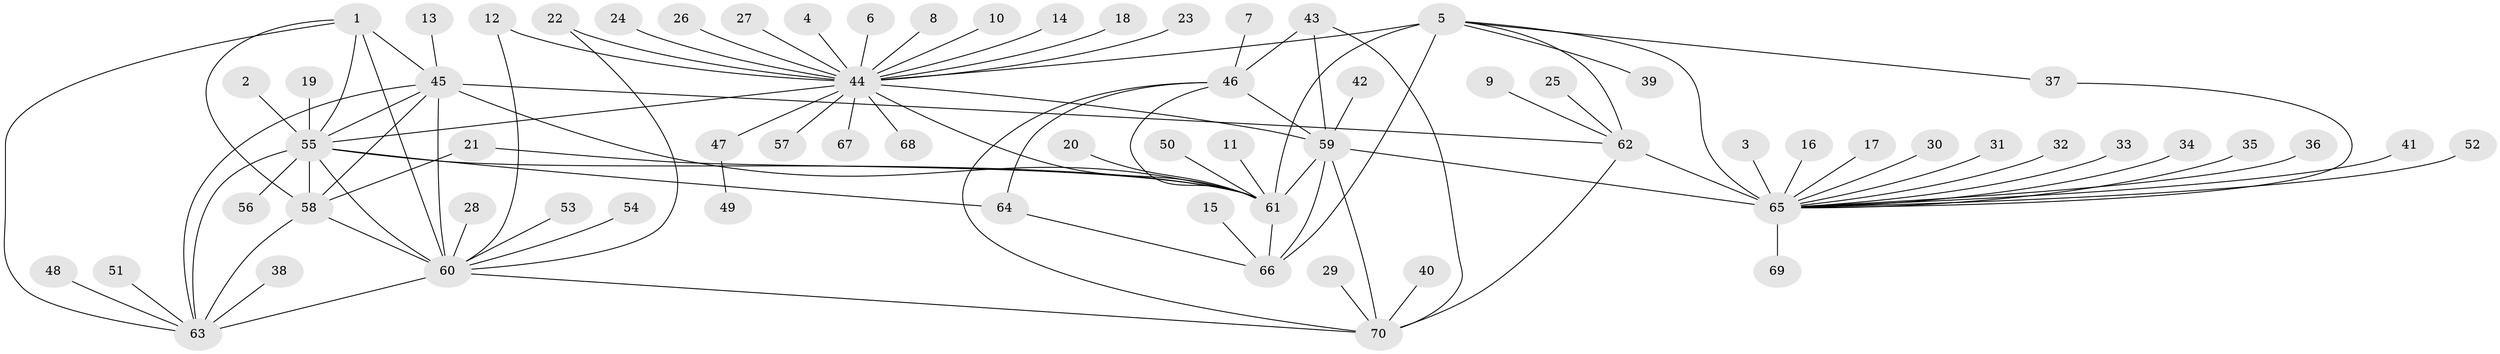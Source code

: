 // original degree distribution, {12: 0.02142857142857143, 11: 0.05, 6: 0.03571428571428571, 9: 0.02857142857142857, 15: 0.007142857142857143, 7: 0.05, 8: 0.02142857142857143, 13: 0.014285714285714285, 10: 0.014285714285714285, 14: 0.007142857142857143, 1: 0.5857142857142857, 2: 0.11428571428571428, 3: 0.05}
// Generated by graph-tools (version 1.1) at 2025/50/03/09/25 03:50:36]
// undirected, 70 vertices, 100 edges
graph export_dot {
graph [start="1"]
  node [color=gray90,style=filled];
  1;
  2;
  3;
  4;
  5;
  6;
  7;
  8;
  9;
  10;
  11;
  12;
  13;
  14;
  15;
  16;
  17;
  18;
  19;
  20;
  21;
  22;
  23;
  24;
  25;
  26;
  27;
  28;
  29;
  30;
  31;
  32;
  33;
  34;
  35;
  36;
  37;
  38;
  39;
  40;
  41;
  42;
  43;
  44;
  45;
  46;
  47;
  48;
  49;
  50;
  51;
  52;
  53;
  54;
  55;
  56;
  57;
  58;
  59;
  60;
  61;
  62;
  63;
  64;
  65;
  66;
  67;
  68;
  69;
  70;
  1 -- 45 [weight=1.0];
  1 -- 55 [weight=2.0];
  1 -- 58 [weight=1.0];
  1 -- 60 [weight=1.0];
  1 -- 63 [weight=1.0];
  2 -- 55 [weight=1.0];
  3 -- 65 [weight=1.0];
  4 -- 44 [weight=1.0];
  5 -- 37 [weight=1.0];
  5 -- 39 [weight=1.0];
  5 -- 44 [weight=1.0];
  5 -- 61 [weight=8.0];
  5 -- 62 [weight=1.0];
  5 -- 65 [weight=5.0];
  5 -- 66 [weight=4.0];
  6 -- 44 [weight=1.0];
  7 -- 46 [weight=1.0];
  8 -- 44 [weight=1.0];
  9 -- 62 [weight=1.0];
  10 -- 44 [weight=1.0];
  11 -- 61 [weight=1.0];
  12 -- 44 [weight=1.0];
  12 -- 60 [weight=1.0];
  13 -- 45 [weight=1.0];
  14 -- 44 [weight=1.0];
  15 -- 66 [weight=1.0];
  16 -- 65 [weight=1.0];
  17 -- 65 [weight=1.0];
  18 -- 44 [weight=1.0];
  19 -- 55 [weight=1.0];
  20 -- 61 [weight=1.0];
  21 -- 58 [weight=1.0];
  21 -- 61 [weight=1.0];
  22 -- 44 [weight=1.0];
  22 -- 60 [weight=1.0];
  23 -- 44 [weight=1.0];
  24 -- 44 [weight=1.0];
  25 -- 62 [weight=1.0];
  26 -- 44 [weight=1.0];
  27 -- 44 [weight=1.0];
  28 -- 60 [weight=1.0];
  29 -- 70 [weight=1.0];
  30 -- 65 [weight=1.0];
  31 -- 65 [weight=1.0];
  32 -- 65 [weight=1.0];
  33 -- 65 [weight=1.0];
  34 -- 65 [weight=1.0];
  35 -- 65 [weight=1.0];
  36 -- 65 [weight=1.0];
  37 -- 65 [weight=1.0];
  38 -- 63 [weight=1.0];
  40 -- 70 [weight=1.0];
  41 -- 65 [weight=1.0];
  42 -- 59 [weight=1.0];
  43 -- 46 [weight=1.0];
  43 -- 59 [weight=4.0];
  43 -- 70 [weight=1.0];
  44 -- 47 [weight=1.0];
  44 -- 55 [weight=1.0];
  44 -- 57 [weight=1.0];
  44 -- 59 [weight=1.0];
  44 -- 61 [weight=1.0];
  44 -- 67 [weight=1.0];
  44 -- 68 [weight=1.0];
  45 -- 55 [weight=2.0];
  45 -- 58 [weight=1.0];
  45 -- 60 [weight=1.0];
  45 -- 61 [weight=1.0];
  45 -- 62 [weight=1.0];
  45 -- 63 [weight=1.0];
  46 -- 59 [weight=4.0];
  46 -- 61 [weight=1.0];
  46 -- 64 [weight=1.0];
  46 -- 70 [weight=1.0];
  47 -- 49 [weight=1.0];
  48 -- 63 [weight=1.0];
  50 -- 61 [weight=1.0];
  51 -- 63 [weight=1.0];
  52 -- 65 [weight=1.0];
  53 -- 60 [weight=1.0];
  54 -- 60 [weight=1.0];
  55 -- 56 [weight=1.0];
  55 -- 58 [weight=2.0];
  55 -- 60 [weight=2.0];
  55 -- 61 [weight=1.0];
  55 -- 63 [weight=2.0];
  55 -- 64 [weight=1.0];
  58 -- 60 [weight=1.0];
  58 -- 63 [weight=1.0];
  59 -- 61 [weight=1.0];
  59 -- 65 [weight=1.0];
  59 -- 66 [weight=1.0];
  59 -- 70 [weight=4.0];
  60 -- 63 [weight=1.0];
  60 -- 70 [weight=1.0];
  61 -- 66 [weight=2.0];
  62 -- 65 [weight=5.0];
  62 -- 70 [weight=1.0];
  64 -- 66 [weight=1.0];
  65 -- 69 [weight=1.0];
}
